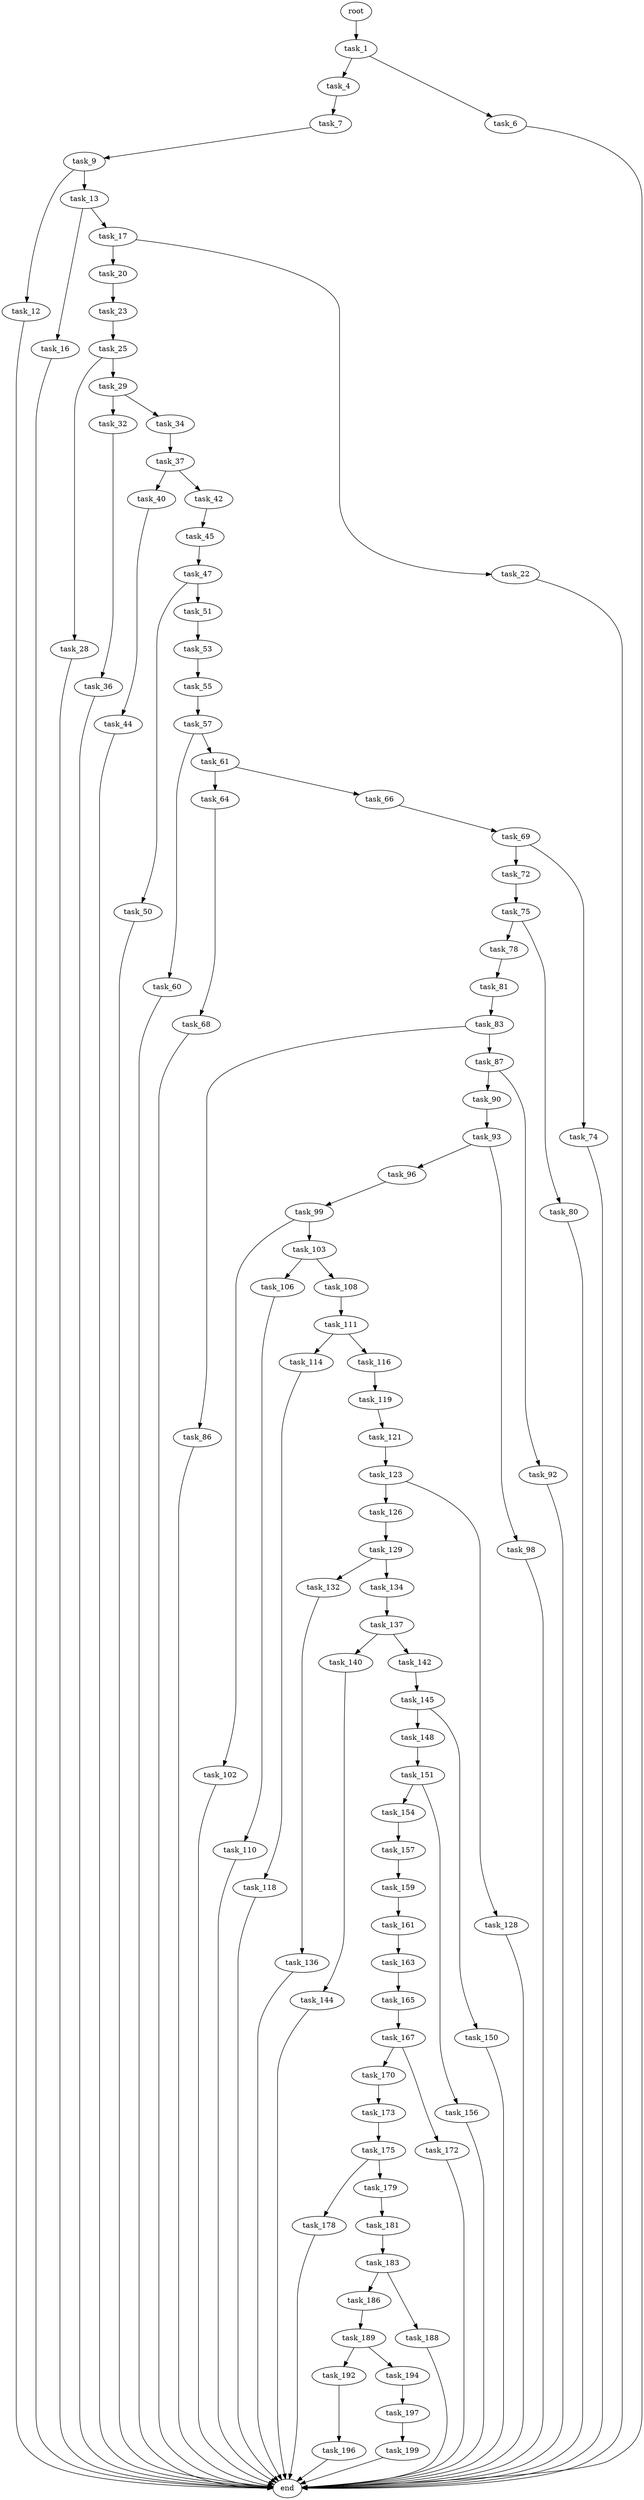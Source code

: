 digraph G {
  root [size="0.000000"];
  task_1 [size="17732353653.000000"];
  task_4 [size="643813457366.000000"];
  task_6 [size="231928233984.000000"];
  task_7 [size="24801194312.000000"];
  task_9 [size="68719476736.000000"];
  task_12 [size="202839146244.000000"];
  task_13 [size="18060593576.000000"];
  task_16 [size="378869958635.000000"];
  task_17 [size="22537652471.000000"];
  task_20 [size="368293445632.000000"];
  task_22 [size="8589934592.000000"];
  task_23 [size="755099292000.000000"];
  task_25 [size="8589934592.000000"];
  task_28 [size="1073741824000.000000"];
  task_29 [size="23501027691.000000"];
  task_32 [size="28991029248.000000"];
  task_34 [size="209979963450.000000"];
  task_36 [size="782757789696.000000"];
  task_37 [size="41470726412.000000"];
  task_40 [size="549755813888.000000"];
  task_42 [size="231928233984.000000"];
  task_44 [size="90907640376.000000"];
  task_45 [size="2168240085.000000"];
  task_47 [size="977464521203.000000"];
  task_50 [size="231928233984.000000"];
  task_51 [size="28991029248.000000"];
  task_53 [size="1073741824000.000000"];
  task_55 [size="8280223410.000000"];
  task_57 [size="16413085748.000000"];
  task_60 [size="158567607116.000000"];
  task_61 [size="984033061.000000"];
  task_64 [size="143698920137.000000"];
  task_66 [size="7750133404.000000"];
  task_68 [size="24961406329.000000"];
  task_69 [size="284357954712.000000"];
  task_72 [size="3865444425.000000"];
  task_74 [size="660368999564.000000"];
  task_75 [size="8390287751.000000"];
  task_78 [size="20119125754.000000"];
  task_80 [size="75561691233.000000"];
  task_81 [size="368293445632.000000"];
  task_83 [size="29721391198.000000"];
  task_86 [size="29307362113.000000"];
  task_87 [size="1356547009122.000000"];
  task_90 [size="101902831696.000000"];
  task_92 [size="134217728000.000000"];
  task_93 [size="7994845852.000000"];
  task_96 [size="549755813888.000000"];
  task_98 [size="756153043.000000"];
  task_99 [size="9965750586.000000"];
  task_102 [size="38771203372.000000"];
  task_103 [size="28944680199.000000"];
  task_106 [size="8589934592.000000"];
  task_108 [size="8589934592.000000"];
  task_110 [size="782757789696.000000"];
  task_111 [size="8085472036.000000"];
  task_114 [size="10148897078.000000"];
  task_116 [size="159391738787.000000"];
  task_118 [size="23561173370.000000"];
  task_119 [size="27614370440.000000"];
  task_121 [size="483082579416.000000"];
  task_123 [size="170943796804.000000"];
  task_126 [size="223093782559.000000"];
  task_128 [size="1073741824000.000000"];
  task_129 [size="23340545191.000000"];
  task_132 [size="68719476736.000000"];
  task_134 [size="782757789696.000000"];
  task_136 [size="17929304134.000000"];
  task_137 [size="8589934592.000000"];
  task_140 [size="313036516900.000000"];
  task_142 [size="68719476736.000000"];
  task_144 [size="348143761.000000"];
  task_145 [size="22934094240.000000"];
  task_148 [size="9079434422.000000"];
  task_150 [size="1073741824000.000000"];
  task_151 [size="27776485004.000000"];
  task_154 [size="1172955166.000000"];
  task_156 [size="28991029248.000000"];
  task_157 [size="54337239249.000000"];
  task_159 [size="368293445632.000000"];
  task_161 [size="231928233984.000000"];
  task_163 [size="179896932678.000000"];
  task_165 [size="782757789696.000000"];
  task_167 [size="86924927708.000000"];
  task_170 [size="154933298311.000000"];
  task_172 [size="6194494028.000000"];
  task_173 [size="231928233984.000000"];
  task_175 [size="354106232924.000000"];
  task_178 [size="21868734198.000000"];
  task_179 [size="579392490796.000000"];
  task_181 [size="503640812846.000000"];
  task_183 [size="1404690083405.000000"];
  task_186 [size="78012890437.000000"];
  task_188 [size="1856476193.000000"];
  task_189 [size="212063806568.000000"];
  task_192 [size="629322027.000000"];
  task_194 [size="194560350853.000000"];
  task_196 [size="782757789696.000000"];
  task_197 [size="233894886343.000000"];
  task_199 [size="1073741824000.000000"];
  end [size="0.000000"];

  root -> task_1 [size="1.000000"];
  task_1 -> task_4 [size="301989888.000000"];
  task_1 -> task_6 [size="301989888.000000"];
  task_4 -> task_7 [size="536870912.000000"];
  task_6 -> end [size="1.000000"];
  task_7 -> task_9 [size="679477248.000000"];
  task_9 -> task_12 [size="134217728.000000"];
  task_9 -> task_13 [size="134217728.000000"];
  task_12 -> end [size="1.000000"];
  task_13 -> task_16 [size="536870912.000000"];
  task_13 -> task_17 [size="536870912.000000"];
  task_16 -> end [size="1.000000"];
  task_17 -> task_20 [size="536870912.000000"];
  task_17 -> task_22 [size="536870912.000000"];
  task_20 -> task_23 [size="411041792.000000"];
  task_22 -> end [size="1.000000"];
  task_23 -> task_25 [size="536870912.000000"];
  task_25 -> task_28 [size="33554432.000000"];
  task_25 -> task_29 [size="33554432.000000"];
  task_28 -> end [size="1.000000"];
  task_29 -> task_32 [size="536870912.000000"];
  task_29 -> task_34 [size="536870912.000000"];
  task_32 -> task_36 [size="75497472.000000"];
  task_34 -> task_37 [size="209715200.000000"];
  task_36 -> end [size="1.000000"];
  task_37 -> task_40 [size="679477248.000000"];
  task_37 -> task_42 [size="679477248.000000"];
  task_40 -> task_44 [size="536870912.000000"];
  task_42 -> task_45 [size="301989888.000000"];
  task_44 -> end [size="1.000000"];
  task_45 -> task_47 [size="134217728.000000"];
  task_47 -> task_50 [size="838860800.000000"];
  task_47 -> task_51 [size="838860800.000000"];
  task_50 -> end [size="1.000000"];
  task_51 -> task_53 [size="75497472.000000"];
  task_53 -> task_55 [size="838860800.000000"];
  task_55 -> task_57 [size="301989888.000000"];
  task_57 -> task_60 [size="536870912.000000"];
  task_57 -> task_61 [size="536870912.000000"];
  task_60 -> end [size="1.000000"];
  task_61 -> task_64 [size="33554432.000000"];
  task_61 -> task_66 [size="33554432.000000"];
  task_64 -> task_68 [size="536870912.000000"];
  task_66 -> task_69 [size="679477248.000000"];
  task_68 -> end [size="1.000000"];
  task_69 -> task_72 [size="209715200.000000"];
  task_69 -> task_74 [size="209715200.000000"];
  task_72 -> task_75 [size="75497472.000000"];
  task_74 -> end [size="1.000000"];
  task_75 -> task_78 [size="209715200.000000"];
  task_75 -> task_80 [size="209715200.000000"];
  task_78 -> task_81 [size="536870912.000000"];
  task_80 -> end [size="1.000000"];
  task_81 -> task_83 [size="411041792.000000"];
  task_83 -> task_86 [size="536870912.000000"];
  task_83 -> task_87 [size="536870912.000000"];
  task_86 -> end [size="1.000000"];
  task_87 -> task_90 [size="838860800.000000"];
  task_87 -> task_92 [size="838860800.000000"];
  task_90 -> task_93 [size="411041792.000000"];
  task_92 -> end [size="1.000000"];
  task_93 -> task_96 [size="134217728.000000"];
  task_93 -> task_98 [size="134217728.000000"];
  task_96 -> task_99 [size="536870912.000000"];
  task_98 -> end [size="1.000000"];
  task_99 -> task_102 [size="411041792.000000"];
  task_99 -> task_103 [size="411041792.000000"];
  task_102 -> end [size="1.000000"];
  task_103 -> task_106 [size="536870912.000000"];
  task_103 -> task_108 [size="536870912.000000"];
  task_106 -> task_110 [size="33554432.000000"];
  task_108 -> task_111 [size="33554432.000000"];
  task_110 -> end [size="1.000000"];
  task_111 -> task_114 [size="134217728.000000"];
  task_111 -> task_116 [size="134217728.000000"];
  task_114 -> task_118 [size="838860800.000000"];
  task_116 -> task_119 [size="679477248.000000"];
  task_118 -> end [size="1.000000"];
  task_119 -> task_121 [size="679477248.000000"];
  task_121 -> task_123 [size="536870912.000000"];
  task_123 -> task_126 [size="411041792.000000"];
  task_123 -> task_128 [size="411041792.000000"];
  task_126 -> task_129 [size="838860800.000000"];
  task_128 -> end [size="1.000000"];
  task_129 -> task_132 [size="536870912.000000"];
  task_129 -> task_134 [size="536870912.000000"];
  task_132 -> task_136 [size="134217728.000000"];
  task_134 -> task_137 [size="679477248.000000"];
  task_136 -> end [size="1.000000"];
  task_137 -> task_140 [size="33554432.000000"];
  task_137 -> task_142 [size="33554432.000000"];
  task_140 -> task_144 [size="536870912.000000"];
  task_142 -> task_145 [size="134217728.000000"];
  task_144 -> end [size="1.000000"];
  task_145 -> task_148 [size="33554432.000000"];
  task_145 -> task_150 [size="33554432.000000"];
  task_148 -> task_151 [size="209715200.000000"];
  task_150 -> end [size="1.000000"];
  task_151 -> task_154 [size="536870912.000000"];
  task_151 -> task_156 [size="536870912.000000"];
  task_154 -> task_157 [size="33554432.000000"];
  task_156 -> end [size="1.000000"];
  task_157 -> task_159 [size="75497472.000000"];
  task_159 -> task_161 [size="411041792.000000"];
  task_161 -> task_163 [size="301989888.000000"];
  task_163 -> task_165 [size="536870912.000000"];
  task_165 -> task_167 [size="679477248.000000"];
  task_167 -> task_170 [size="75497472.000000"];
  task_167 -> task_172 [size="75497472.000000"];
  task_170 -> task_173 [size="134217728.000000"];
  task_172 -> end [size="1.000000"];
  task_173 -> task_175 [size="301989888.000000"];
  task_175 -> task_178 [size="301989888.000000"];
  task_175 -> task_179 [size="301989888.000000"];
  task_178 -> end [size="1.000000"];
  task_179 -> task_181 [size="411041792.000000"];
  task_181 -> task_183 [size="536870912.000000"];
  task_183 -> task_186 [size="838860800.000000"];
  task_183 -> task_188 [size="838860800.000000"];
  task_186 -> task_189 [size="75497472.000000"];
  task_188 -> end [size="1.000000"];
  task_189 -> task_192 [size="209715200.000000"];
  task_189 -> task_194 [size="209715200.000000"];
  task_192 -> task_196 [size="33554432.000000"];
  task_194 -> task_197 [size="134217728.000000"];
  task_196 -> end [size="1.000000"];
  task_197 -> task_199 [size="679477248.000000"];
  task_199 -> end [size="1.000000"];
}
